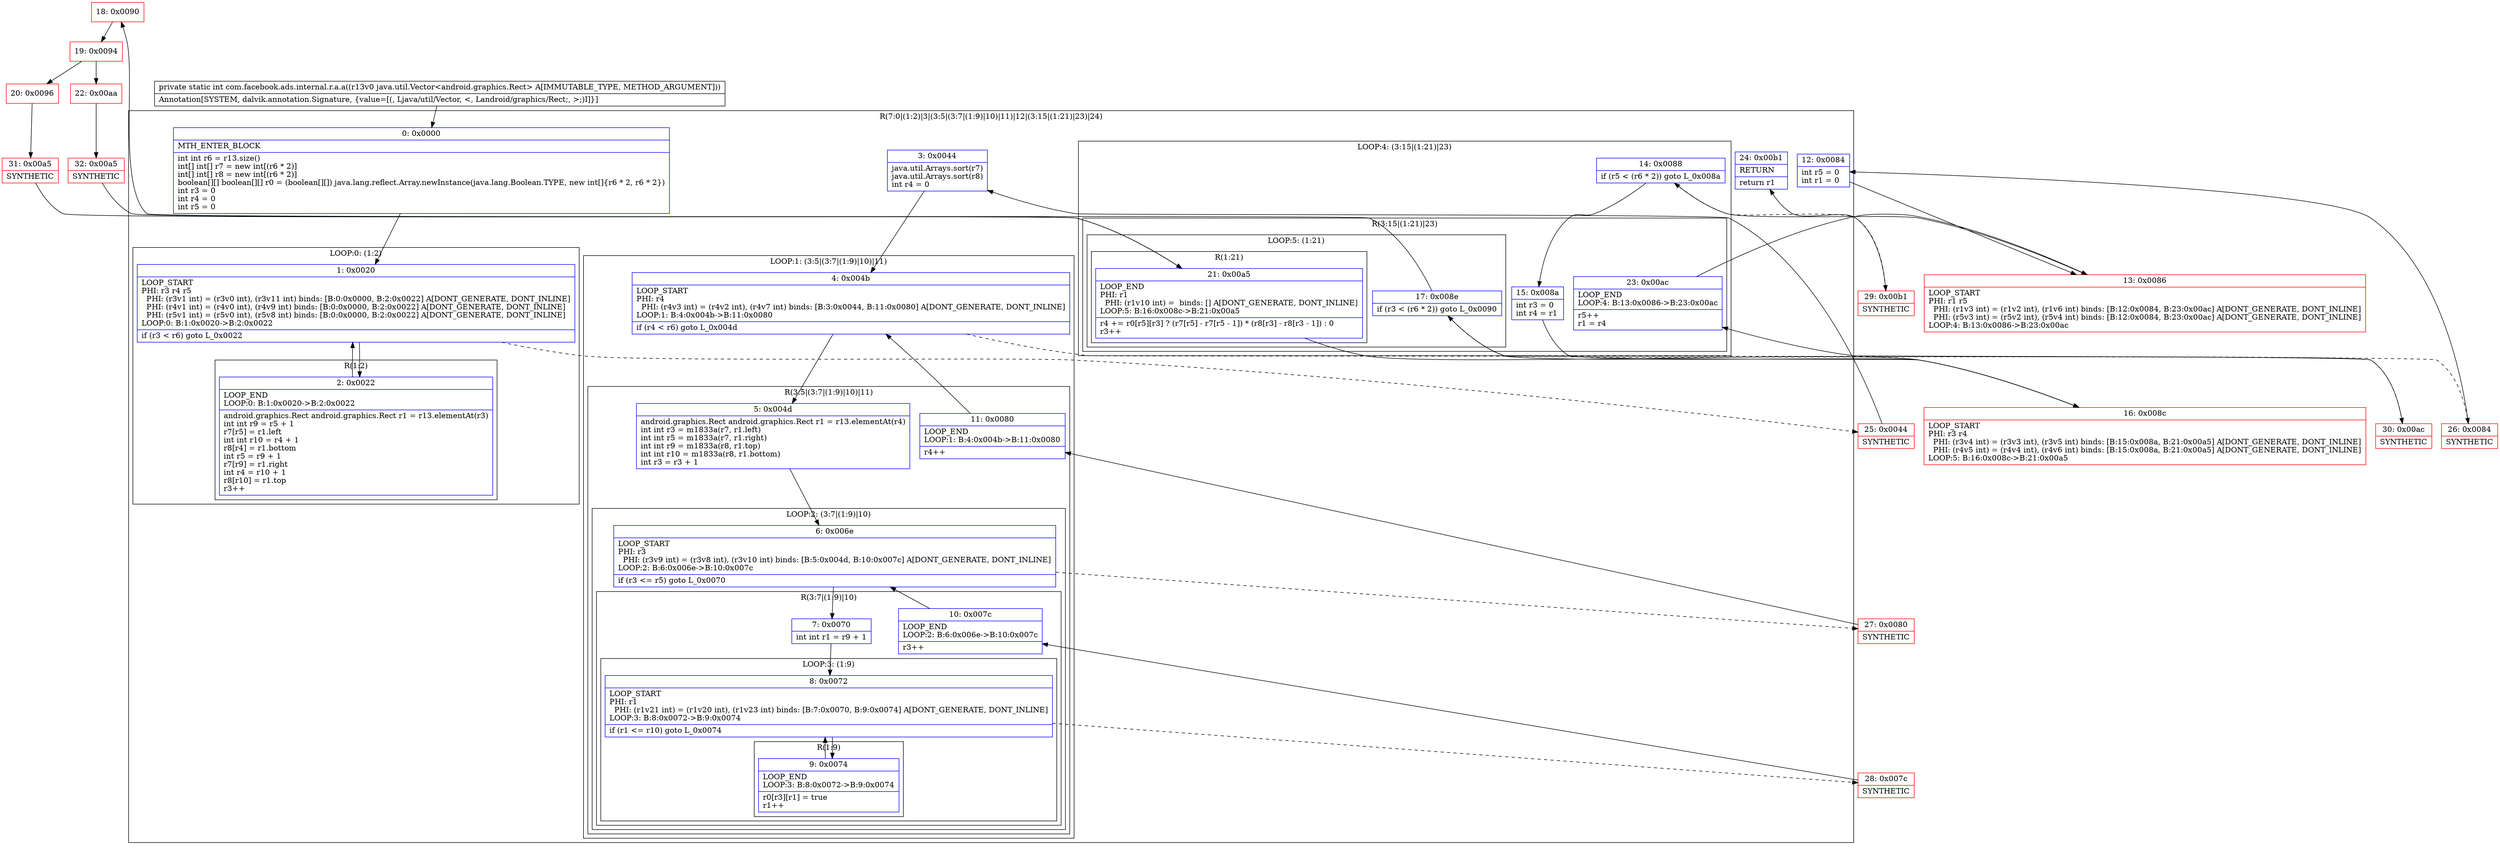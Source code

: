 digraph "CFG forcom.facebook.ads.internal.r.a.a(Ljava\/util\/Vector;)I" {
subgraph cluster_Region_1833824485 {
label = "R(7:0|(1:2)|3|(3:5|(3:7|(1:9)|10)|11)|12|(3:15|(1:21)|23)|24)";
node [shape=record,color=blue];
Node_0 [shape=record,label="{0\:\ 0x0000|MTH_ENTER_BLOCK\l|int int r6 = r13.size()\lint[] int[] r7 = new int[(r6 * 2)]\lint[] int[] r8 = new int[(r6 * 2)]\lboolean[][] boolean[][] r0 = (boolean[][]) java.lang.reflect.Array.newInstance(java.lang.Boolean.TYPE, new int[]\{r6 * 2, r6 * 2\})\lint r3 = 0\lint r4 = 0\lint r5 = 0\l}"];
subgraph cluster_LoopRegion_1001615332 {
label = "LOOP:0: (1:2)";
node [shape=record,color=blue];
Node_1 [shape=record,label="{1\:\ 0x0020|LOOP_START\lPHI: r3 r4 r5 \l  PHI: (r3v1 int) = (r3v0 int), (r3v11 int) binds: [B:0:0x0000, B:2:0x0022] A[DONT_GENERATE, DONT_INLINE]\l  PHI: (r4v1 int) = (r4v0 int), (r4v9 int) binds: [B:0:0x0000, B:2:0x0022] A[DONT_GENERATE, DONT_INLINE]\l  PHI: (r5v1 int) = (r5v0 int), (r5v8 int) binds: [B:0:0x0000, B:2:0x0022] A[DONT_GENERATE, DONT_INLINE]\lLOOP:0: B:1:0x0020\-\>B:2:0x0022\l|if (r3 \< r6) goto L_0x0022\l}"];
subgraph cluster_Region_906296457 {
label = "R(1:2)";
node [shape=record,color=blue];
Node_2 [shape=record,label="{2\:\ 0x0022|LOOP_END\lLOOP:0: B:1:0x0020\-\>B:2:0x0022\l|android.graphics.Rect android.graphics.Rect r1 = r13.elementAt(r3)\lint int r9 = r5 + 1\lr7[r5] = r1.left\lint int r10 = r4 + 1\lr8[r4] = r1.bottom\lint r5 = r9 + 1\lr7[r9] = r1.right\lint r4 = r10 + 1\lr8[r10] = r1.top\lr3++\l}"];
}
}
Node_3 [shape=record,label="{3\:\ 0x0044|java.util.Arrays.sort(r7)\ljava.util.Arrays.sort(r8)\lint r4 = 0\l}"];
subgraph cluster_LoopRegion_2110042317 {
label = "LOOP:1: (3:5|(3:7|(1:9)|10)|11)";
node [shape=record,color=blue];
Node_4 [shape=record,label="{4\:\ 0x004b|LOOP_START\lPHI: r4 \l  PHI: (r4v3 int) = (r4v2 int), (r4v7 int) binds: [B:3:0x0044, B:11:0x0080] A[DONT_GENERATE, DONT_INLINE]\lLOOP:1: B:4:0x004b\-\>B:11:0x0080\l|if (r4 \< r6) goto L_0x004d\l}"];
subgraph cluster_Region_1847484508 {
label = "R(3:5|(3:7|(1:9)|10)|11)";
node [shape=record,color=blue];
Node_5 [shape=record,label="{5\:\ 0x004d|android.graphics.Rect android.graphics.Rect r1 = r13.elementAt(r4)\lint int r3 = m1833a(r7, r1.left)\lint int r5 = m1833a(r7, r1.right)\lint int r9 = m1833a(r8, r1.top)\lint int r10 = m1833a(r8, r1.bottom)\lint r3 = r3 + 1\l}"];
subgraph cluster_LoopRegion_543243529 {
label = "LOOP:2: (3:7|(1:9)|10)";
node [shape=record,color=blue];
Node_6 [shape=record,label="{6\:\ 0x006e|LOOP_START\lPHI: r3 \l  PHI: (r3v9 int) = (r3v8 int), (r3v10 int) binds: [B:5:0x004d, B:10:0x007c] A[DONT_GENERATE, DONT_INLINE]\lLOOP:2: B:6:0x006e\-\>B:10:0x007c\l|if (r3 \<= r5) goto L_0x0070\l}"];
subgraph cluster_Region_1117054171 {
label = "R(3:7|(1:9)|10)";
node [shape=record,color=blue];
Node_7 [shape=record,label="{7\:\ 0x0070|int int r1 = r9 + 1\l}"];
subgraph cluster_LoopRegion_1637356568 {
label = "LOOP:3: (1:9)";
node [shape=record,color=blue];
Node_8 [shape=record,label="{8\:\ 0x0072|LOOP_START\lPHI: r1 \l  PHI: (r1v21 int) = (r1v20 int), (r1v23 int) binds: [B:7:0x0070, B:9:0x0074] A[DONT_GENERATE, DONT_INLINE]\lLOOP:3: B:8:0x0072\-\>B:9:0x0074\l|if (r1 \<= r10) goto L_0x0074\l}"];
subgraph cluster_Region_739375062 {
label = "R(1:9)";
node [shape=record,color=blue];
Node_9 [shape=record,label="{9\:\ 0x0074|LOOP_END\lLOOP:3: B:8:0x0072\-\>B:9:0x0074\l|r0[r3][r1] = true\lr1++\l}"];
}
}
Node_10 [shape=record,label="{10\:\ 0x007c|LOOP_END\lLOOP:2: B:6:0x006e\-\>B:10:0x007c\l|r3++\l}"];
}
}
Node_11 [shape=record,label="{11\:\ 0x0080|LOOP_END\lLOOP:1: B:4:0x004b\-\>B:11:0x0080\l|r4++\l}"];
}
}
Node_12 [shape=record,label="{12\:\ 0x0084|int r5 = 0\lint r1 = 0\l}"];
subgraph cluster_LoopRegion_337669446 {
label = "LOOP:4: (3:15|(1:21)|23)";
node [shape=record,color=blue];
Node_14 [shape=record,label="{14\:\ 0x0088|if (r5 \< (r6 * 2)) goto L_0x008a\l}"];
subgraph cluster_Region_1038132841 {
label = "R(3:15|(1:21)|23)";
node [shape=record,color=blue];
Node_15 [shape=record,label="{15\:\ 0x008a|int r3 = 0\lint r4 = r1\l}"];
subgraph cluster_LoopRegion_384335359 {
label = "LOOP:5: (1:21)";
node [shape=record,color=blue];
Node_17 [shape=record,label="{17\:\ 0x008e|if (r3 \< (r6 * 2)) goto L_0x0090\l}"];
subgraph cluster_Region_2034465412 {
label = "R(1:21)";
node [shape=record,color=blue];
Node_21 [shape=record,label="{21\:\ 0x00a5|LOOP_END\lPHI: r1 \l  PHI: (r1v10 int) =  binds: [] A[DONT_GENERATE, DONT_INLINE]\lLOOP:5: B:16:0x008c\-\>B:21:0x00a5\l|r4 += r0[r5][r3] ? (r7[r5] \- r7[r5 \- 1]) * (r8[r3] \- r8[r3 \- 1]) : 0\lr3++\l}"];
}
}
Node_23 [shape=record,label="{23\:\ 0x00ac|LOOP_END\lLOOP:4: B:13:0x0086\-\>B:23:0x00ac\l|r5++\lr1 = r4\l}"];
}
}
Node_24 [shape=record,label="{24\:\ 0x00b1|RETURN\l|return r1\l}"];
}
Node_13 [shape=record,color=red,label="{13\:\ 0x0086|LOOP_START\lPHI: r1 r5 \l  PHI: (r1v3 int) = (r1v2 int), (r1v6 int) binds: [B:12:0x0084, B:23:0x00ac] A[DONT_GENERATE, DONT_INLINE]\l  PHI: (r5v3 int) = (r5v2 int), (r5v4 int) binds: [B:12:0x0084, B:23:0x00ac] A[DONT_GENERATE, DONT_INLINE]\lLOOP:4: B:13:0x0086\-\>B:23:0x00ac\l}"];
Node_16 [shape=record,color=red,label="{16\:\ 0x008c|LOOP_START\lPHI: r3 r4 \l  PHI: (r3v4 int) = (r3v3 int), (r3v5 int) binds: [B:15:0x008a, B:21:0x00a5] A[DONT_GENERATE, DONT_INLINE]\l  PHI: (r4v5 int) = (r4v4 int), (r4v6 int) binds: [B:15:0x008a, B:21:0x00a5] A[DONT_GENERATE, DONT_INLINE]\lLOOP:5: B:16:0x008c\-\>B:21:0x00a5\l}"];
Node_18 [shape=record,color=red,label="{18\:\ 0x0090}"];
Node_19 [shape=record,color=red,label="{19\:\ 0x0094}"];
Node_20 [shape=record,color=red,label="{20\:\ 0x0096}"];
Node_22 [shape=record,color=red,label="{22\:\ 0x00aa}"];
Node_25 [shape=record,color=red,label="{25\:\ 0x0044|SYNTHETIC\l}"];
Node_26 [shape=record,color=red,label="{26\:\ 0x0084|SYNTHETIC\l}"];
Node_27 [shape=record,color=red,label="{27\:\ 0x0080|SYNTHETIC\l}"];
Node_28 [shape=record,color=red,label="{28\:\ 0x007c|SYNTHETIC\l}"];
Node_29 [shape=record,color=red,label="{29\:\ 0x00b1|SYNTHETIC\l}"];
Node_30 [shape=record,color=red,label="{30\:\ 0x00ac|SYNTHETIC\l}"];
Node_31 [shape=record,color=red,label="{31\:\ 0x00a5|SYNTHETIC\l}"];
Node_32 [shape=record,color=red,label="{32\:\ 0x00a5|SYNTHETIC\l}"];
MethodNode[shape=record,label="{private static int com.facebook.ads.internal.r.a.a((r13v0 java.util.Vector\<android.graphics.Rect\> A[IMMUTABLE_TYPE, METHOD_ARGUMENT]))  | Annotation[SYSTEM, dalvik.annotation.Signature, \{value=[(, Ljava\/util\/Vector, \<, Landroid\/graphics\/Rect;, \>;)I]\}]\l}"];
MethodNode -> Node_0;
Node_0 -> Node_1;
Node_1 -> Node_2;
Node_1 -> Node_25[style=dashed];
Node_2 -> Node_1;
Node_3 -> Node_4;
Node_4 -> Node_5;
Node_4 -> Node_26[style=dashed];
Node_5 -> Node_6;
Node_6 -> Node_7;
Node_6 -> Node_27[style=dashed];
Node_7 -> Node_8;
Node_8 -> Node_9;
Node_8 -> Node_28[style=dashed];
Node_9 -> Node_8;
Node_10 -> Node_6;
Node_11 -> Node_4;
Node_12 -> Node_13;
Node_14 -> Node_15;
Node_14 -> Node_29[style=dashed];
Node_15 -> Node_16;
Node_17 -> Node_18;
Node_17 -> Node_30[style=dashed];
Node_21 -> Node_16;
Node_23 -> Node_13;
Node_13 -> Node_14;
Node_16 -> Node_17;
Node_18 -> Node_19;
Node_19 -> Node_20;
Node_19 -> Node_22;
Node_20 -> Node_31;
Node_22 -> Node_32;
Node_25 -> Node_3;
Node_26 -> Node_12;
Node_27 -> Node_11;
Node_28 -> Node_10;
Node_29 -> Node_24;
Node_30 -> Node_23;
Node_31 -> Node_21;
Node_32 -> Node_21;
}

